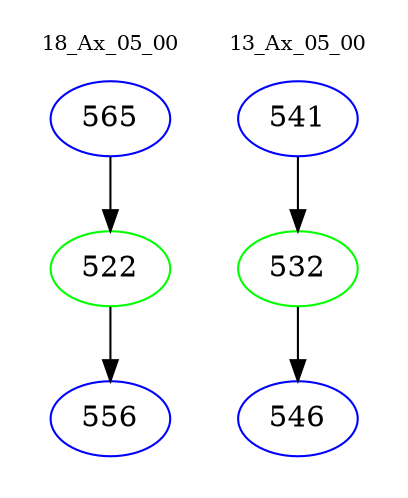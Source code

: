 digraph{
subgraph cluster_0 {
color = white
label = "18_Ax_05_00";
fontsize=10;
T0_565 [label="565", color="blue"]
T0_565 -> T0_522 [color="black"]
T0_522 [label="522", color="green"]
T0_522 -> T0_556 [color="black"]
T0_556 [label="556", color="blue"]
}
subgraph cluster_1 {
color = white
label = "13_Ax_05_00";
fontsize=10;
T1_541 [label="541", color="blue"]
T1_541 -> T1_532 [color="black"]
T1_532 [label="532", color="green"]
T1_532 -> T1_546 [color="black"]
T1_546 [label="546", color="blue"]
}
}
